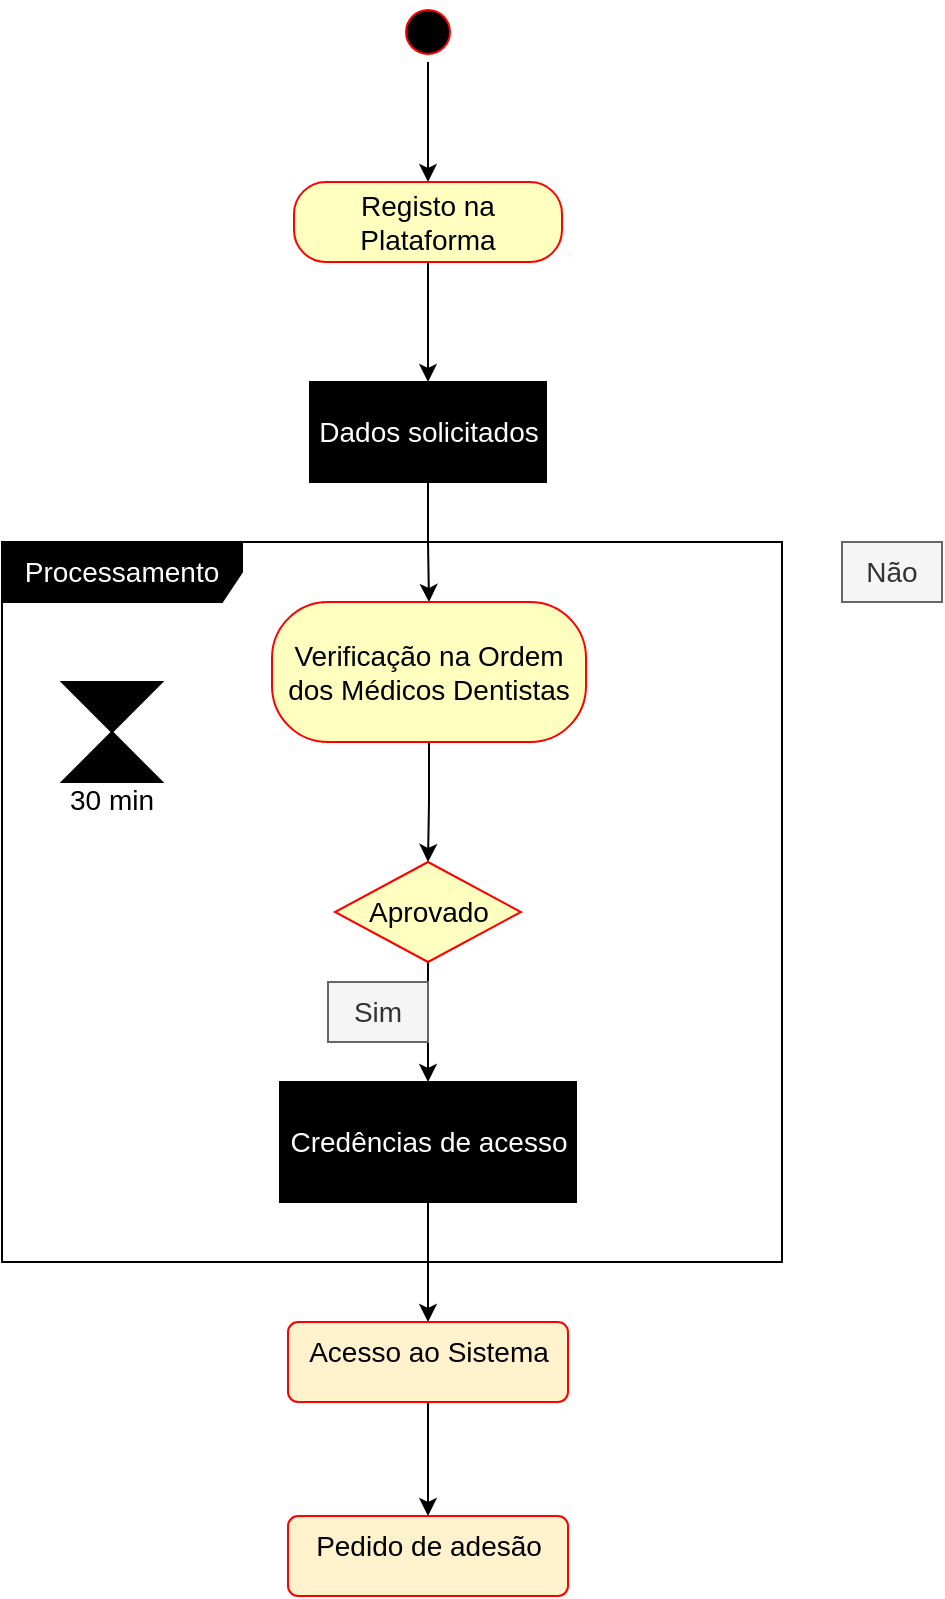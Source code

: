 <mxfile version="16.6.7" type="github">
  <diagram id="Wbo0mvKdlZ63yRtD88-B" name="Page-1">
    <mxGraphModel dx="1346" dy="851" grid="1" gridSize="10" guides="1" tooltips="1" connect="1" arrows="1" fold="1" page="1" pageScale="1" pageWidth="1169" pageHeight="1654" math="0" shadow="0">
      <root>
        <mxCell id="0" />
        <mxCell id="1" parent="0" />
        <mxCell id="d9juzgtNd6DsaJx-Owet-54" value="Processamento" style="shape=umlFrame;whiteSpace=wrap;html=1;labelBackgroundColor=none;labelBorderColor=none;fontSize=14;fontColor=#FFFFFF;fillColor=#000000;gradientColor=none;width=120;height=30;" parent="1" vertex="1">
          <mxGeometry x="200" y="300" width="390" height="360" as="geometry" />
        </mxCell>
        <mxCell id="d9juzgtNd6DsaJx-Owet-38" style="edgeStyle=orthogonalEdgeStyle;rounded=0;orthogonalLoop=1;jettySize=auto;html=1;exitX=0.5;exitY=1;exitDx=0;exitDy=0;entryX=0.5;entryY=0;entryDx=0;entryDy=0;fontSize=14;fontColor=#FFFFFF;" parent="1" source="d9juzgtNd6DsaJx-Owet-1" target="d9juzgtNd6DsaJx-Owet-3" edge="1">
          <mxGeometry relative="1" as="geometry" />
        </mxCell>
        <mxCell id="d9juzgtNd6DsaJx-Owet-1" value="" style="ellipse;html=1;shape=startState;fillColor=#000000;strokeColor=#ff0000;fontSize=14;" parent="1" vertex="1">
          <mxGeometry x="398" y="30" width="30" height="30" as="geometry" />
        </mxCell>
        <mxCell id="d9juzgtNd6DsaJx-Owet-39" style="edgeStyle=orthogonalEdgeStyle;rounded=0;orthogonalLoop=1;jettySize=auto;html=1;exitX=0.5;exitY=1;exitDx=0;exitDy=0;entryX=0.5;entryY=0;entryDx=0;entryDy=0;fontSize=14;fontColor=#FFFFFF;" parent="1" source="d9juzgtNd6DsaJx-Owet-3" target="d9juzgtNd6DsaJx-Owet-6" edge="1">
          <mxGeometry relative="1" as="geometry" />
        </mxCell>
        <mxCell id="d9juzgtNd6DsaJx-Owet-3" value="Registo na Plataforma" style="rounded=1;whiteSpace=wrap;html=1;arcSize=40;fontColor=#000000;fillColor=#ffffc0;strokeColor=#ff0000;fontSize=14;" parent="1" vertex="1">
          <mxGeometry x="346" y="120" width="134" height="40" as="geometry" />
        </mxCell>
        <mxCell id="d9juzgtNd6DsaJx-Owet-40" style="edgeStyle=orthogonalEdgeStyle;rounded=0;orthogonalLoop=1;jettySize=auto;html=1;exitX=0.5;exitY=1;exitDx=0;exitDy=0;entryX=0.5;entryY=0;entryDx=0;entryDy=0;fontSize=14;fontColor=#FFFFFF;" parent="1" source="d9juzgtNd6DsaJx-Owet-6" target="d9juzgtNd6DsaJx-Owet-7" edge="1">
          <mxGeometry relative="1" as="geometry">
            <mxPoint x="409" y="290" as="targetPoint" />
          </mxGeometry>
        </mxCell>
        <mxCell id="d9juzgtNd6DsaJx-Owet-6" value="Dados solicitados" style="html=1;fontSize=14;fillColor=#000000;gradientColor=none;fontColor=#FFFFFF;" parent="1" vertex="1">
          <mxGeometry x="354" y="220" width="118" height="50" as="geometry" />
        </mxCell>
        <mxCell id="d9juzgtNd6DsaJx-Owet-42" style="edgeStyle=orthogonalEdgeStyle;rounded=0;orthogonalLoop=1;jettySize=auto;html=1;exitX=0.5;exitY=1;exitDx=0;exitDy=0;entryX=0.5;entryY=0;entryDx=0;entryDy=0;fontSize=14;fontColor=#FFFFFF;" parent="1" source="d9juzgtNd6DsaJx-Owet-7" target="d9juzgtNd6DsaJx-Owet-19" edge="1">
          <mxGeometry relative="1" as="geometry" />
        </mxCell>
        <mxCell id="d9juzgtNd6DsaJx-Owet-7" value="Verificação na Ordem dos Médicos Dentistas&lt;br&gt;" style="rounded=1;whiteSpace=wrap;html=1;arcSize=40;fontColor=#000000;fillColor=#ffffc0;strokeColor=#ff0000;fontSize=14;" parent="1" vertex="1">
          <mxGeometry x="335" y="330" width="157" height="70" as="geometry" />
        </mxCell>
        <mxCell id="d9juzgtNd6DsaJx-Owet-43" style="edgeStyle=orthogonalEdgeStyle;rounded=0;orthogonalLoop=1;jettySize=auto;html=1;exitX=0.5;exitY=1;exitDx=0;exitDy=0;entryX=0.5;entryY=0;entryDx=0;entryDy=0;fontSize=14;fontColor=#FFFFFF;labelBorderColor=none;" parent="1" source="d9juzgtNd6DsaJx-Owet-19" target="d9juzgtNd6DsaJx-Owet-28" edge="1">
          <mxGeometry relative="1" as="geometry" />
        </mxCell>
        <mxCell id="d9juzgtNd6DsaJx-Owet-19" value="&lt;font color=&quot;#000000&quot;&gt;Aprovado&lt;/font&gt;" style="rhombus;whiteSpace=wrap;html=1;fillColor=#ffffc0;strokeColor=#FF0000;fontSize=14;fontColor=#FFFFFF;" parent="1" vertex="1">
          <mxGeometry x="366.5" y="460" width="93" height="50" as="geometry" />
        </mxCell>
        <mxCell id="d9juzgtNd6DsaJx-Owet-45" style="edgeStyle=orthogonalEdgeStyle;rounded=0;orthogonalLoop=1;jettySize=auto;html=1;exitX=0.5;exitY=1;exitDx=0;exitDy=0;entryX=0.5;entryY=0;entryDx=0;entryDy=0;fontSize=14;fontColor=#FFFFFF;" parent="1" source="d9juzgtNd6DsaJx-Owet-28" edge="1">
          <mxGeometry relative="1" as="geometry">
            <mxPoint x="413" y="690" as="targetPoint" />
          </mxGeometry>
        </mxCell>
        <mxCell id="d9juzgtNd6DsaJx-Owet-28" value="&lt;font color=&quot;#ffffff&quot;&gt;Credências de acesso&lt;br&gt;&lt;/font&gt;" style="html=1;fontSize=14;fontColor=#000000;fillColor=#000000;gradientColor=none;" parent="1" vertex="1">
          <mxGeometry x="339" y="570" width="148" height="60" as="geometry" />
        </mxCell>
        <mxCell id="d9juzgtNd6DsaJx-Owet-51" value="Sim&lt;br&gt;" style="shape=note2;boundedLbl=1;whiteSpace=wrap;html=1;size=0;verticalAlign=top;align=center;fontSize=14;fontColor=#333333;fillColor=#f5f5f5;labelBackgroundColor=none;labelBorderColor=none;strokeColor=#666666;" parent="1" vertex="1">
          <mxGeometry x="363" y="520" width="50" height="30" as="geometry" />
        </mxCell>
        <mxCell id="d9juzgtNd6DsaJx-Owet-52" value="Não" style="shape=note2;boundedLbl=1;whiteSpace=wrap;html=1;size=0;verticalAlign=top;align=center;fontSize=14;fontColor=#333333;fillColor=#f5f5f5;labelBackgroundColor=none;labelBorderColor=none;strokeColor=#666666;" parent="1" vertex="1">
          <mxGeometry x="620" y="300" width="50" height="30" as="geometry" />
        </mxCell>
        <mxCell id="d9juzgtNd6DsaJx-Owet-55" value="&lt;font color=&quot;#000000&quot;&gt;&lt;br&gt;&lt;br&gt;&lt;br&gt;&lt;br&gt;30 min&lt;br&gt;&lt;/font&gt;" style="shape=collate;whiteSpace=wrap;html=1;labelBackgroundColor=none;labelBorderColor=none;fontSize=14;fontColor=#FFFFFF;fillColor=#000000;gradientColor=none;" parent="1" vertex="1">
          <mxGeometry x="230" y="370" width="50" height="50" as="geometry" />
        </mxCell>
        <mxCell id="d9juzgtNd6DsaJx-Owet-67" value="" style="edgeStyle=orthogonalEdgeStyle;rounded=0;orthogonalLoop=1;jettySize=auto;html=1;labelBorderColor=none;fontSize=14;fontColor=#000000;" parent="1" source="d9juzgtNd6DsaJx-Owet-56" target="d9juzgtNd6DsaJx-Owet-65" edge="1">
          <mxGeometry relative="1" as="geometry" />
        </mxCell>
        <mxCell id="d9juzgtNd6DsaJx-Owet-56" value="Acesso ao Sistema" style="html=1;align=center;verticalAlign=top;rounded=1;absoluteArcSize=1;arcSize=10;dashed=0;labelBackgroundColor=none;labelBorderColor=none;fontSize=14;fillColor=#FFF2CC;strokeColor=#FF0000;" parent="1" vertex="1">
          <mxGeometry x="343" y="690" width="140" height="40" as="geometry" />
        </mxCell>
        <mxCell id="d9juzgtNd6DsaJx-Owet-65" value="Pedido de adesão" style="html=1;align=center;verticalAlign=top;rounded=1;absoluteArcSize=1;arcSize=10;dashed=0;labelBackgroundColor=none;labelBorderColor=none;fontSize=14;fillColor=#FFF2CC;strokeColor=#FF0000;" parent="1" vertex="1">
          <mxGeometry x="343" y="787" width="140" height="40" as="geometry" />
        </mxCell>
      </root>
    </mxGraphModel>
  </diagram>
</mxfile>
